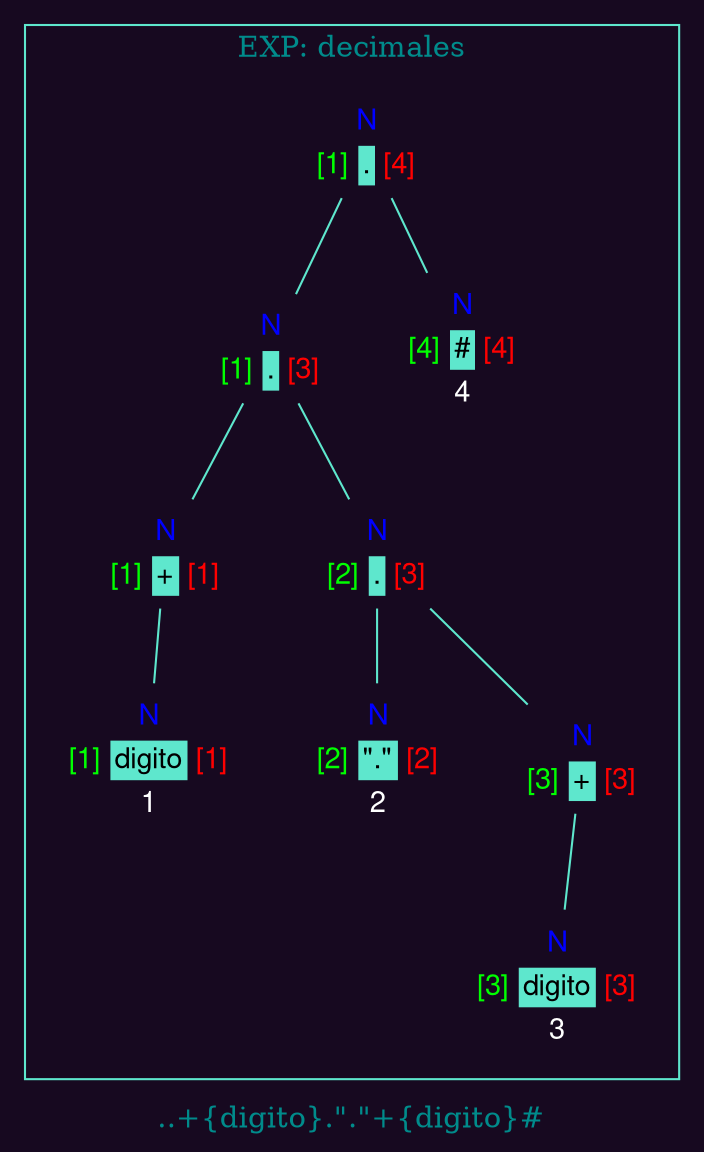 graph "" {

    fontcolor="cyan4"
    bgcolor="#170920"
    node [fontname="Helvetica,Arial,sans-serif", shape=none]

    label="..+{digito}.\".\"+{digito}#"

    subgraph cluster01{
        color="#5ee7cd"
        label="EXP: decimales"
        n0 -- n1 [color="#5ee7cd"] ;
        n0 -- n8 [color="#5ee7cd"] ;
        n0 [label = <
                <table border="0">
                    <tr><td colspan="3"><font color="blue">N</font></td></tr>
                    <tr><td><font color="green">[1]</font></td>
                    <td bgcolor="#5ee7cd"><font color="black">.</font></td>
                    <td ><font color="red">[4]</font></td></tr>
                </table>
            > ] ;
        n1 -- n2 [color="#5ee7cd"] ;
        n1 -- n4 [color="#5ee7cd"] ;
        n1 [label = <
                <table border="0">
                    <tr><td colspan="3"><font color="blue">N</font></td></tr>
                    <tr><td><font color="green">[1]</font></td>
                    <td bgcolor="#5ee7cd"><font color="black">.</font></td>
                    <td ><font color="red">[3]</font></td></tr>
                </table>
            > ] ;
        n2 -- n3 [color="#5ee7cd"] ;
        n2 [label = <
                <table border="0">
                    <tr><td colspan="3"><font color="blue">N</font></td></tr>
                    <tr><td><font color="green">[1]</font></td>
                    <td bgcolor="#5ee7cd"><font color="black">+</font></td>
                    <td ><font color="red">[1]</font></td></tr>
                </table>
            > ] ;
        n3 [label = <
                <table border="0">
                    <tr><td colspan="3"><font color="blue">N</font></td></tr>
                    <tr><td><font color="green">[1]</font></td>
                    <td bgcolor="#5ee7cd"><font color="black">digito</font></td>
                    <td ><font color="red">[1]</font></td></tr>
                    <tr><td colspan="3"><font color="white">1</font></td></tr>
                </table>
            > ] ;        n4 -- n5 [color="#5ee7cd"] ;
        n4 -- n6 [color="#5ee7cd"] ;
        n4 [label = <
                <table border="0">
                    <tr><td colspan="3"><font color="blue">N</font></td></tr>
                    <tr><td><font color="green">[2]</font></td>
                    <td bgcolor="#5ee7cd"><font color="black">.</font></td>
                    <td ><font color="red">[3]</font></td></tr>
                </table>
            > ] ;
        n5 [label = <
                <table border="0">
                    <tr><td colspan="3"><font color="blue">N</font></td></tr>
                    <tr><td><font color="green">[2]</font></td>
                    <td bgcolor="#5ee7cd"><font color="black">"."</font></td>
                    <td ><font color="red">[2]</font></td></tr>
                    <tr><td colspan="3"><font color="white">2</font></td></tr>
                </table>
            > ] ;        n6 -- n7 [color="#5ee7cd"] ;
        n6 [label = <
                <table border="0">
                    <tr><td colspan="3"><font color="blue">N</font></td></tr>
                    <tr><td><font color="green">[3]</font></td>
                    <td bgcolor="#5ee7cd"><font color="black">+</font></td>
                    <td ><font color="red">[3]</font></td></tr>
                </table>
            > ] ;
        n7 [label = <
                <table border="0">
                    <tr><td colspan="3"><font color="blue">N</font></td></tr>
                    <tr><td><font color="green">[3]</font></td>
                    <td bgcolor="#5ee7cd"><font color="black">digito</font></td>
                    <td ><font color="red">[3]</font></td></tr>
                    <tr><td colspan="3"><font color="white">3</font></td></tr>
                </table>
            > ] ;        n8 [label = <
                <table border="0">
                    <tr><td colspan="3"><font color="blue">N</font></td></tr>
                    <tr><td><font color="green">[4]</font></td>
                    <td bgcolor="#5ee7cd"><font color="black">#</font></td>
                    <td ><font color="red">[4]</font></td></tr>
                    <tr><td colspan="3"><font color="white">4</font></td></tr>
                </table>
            > ] ;    }
}
